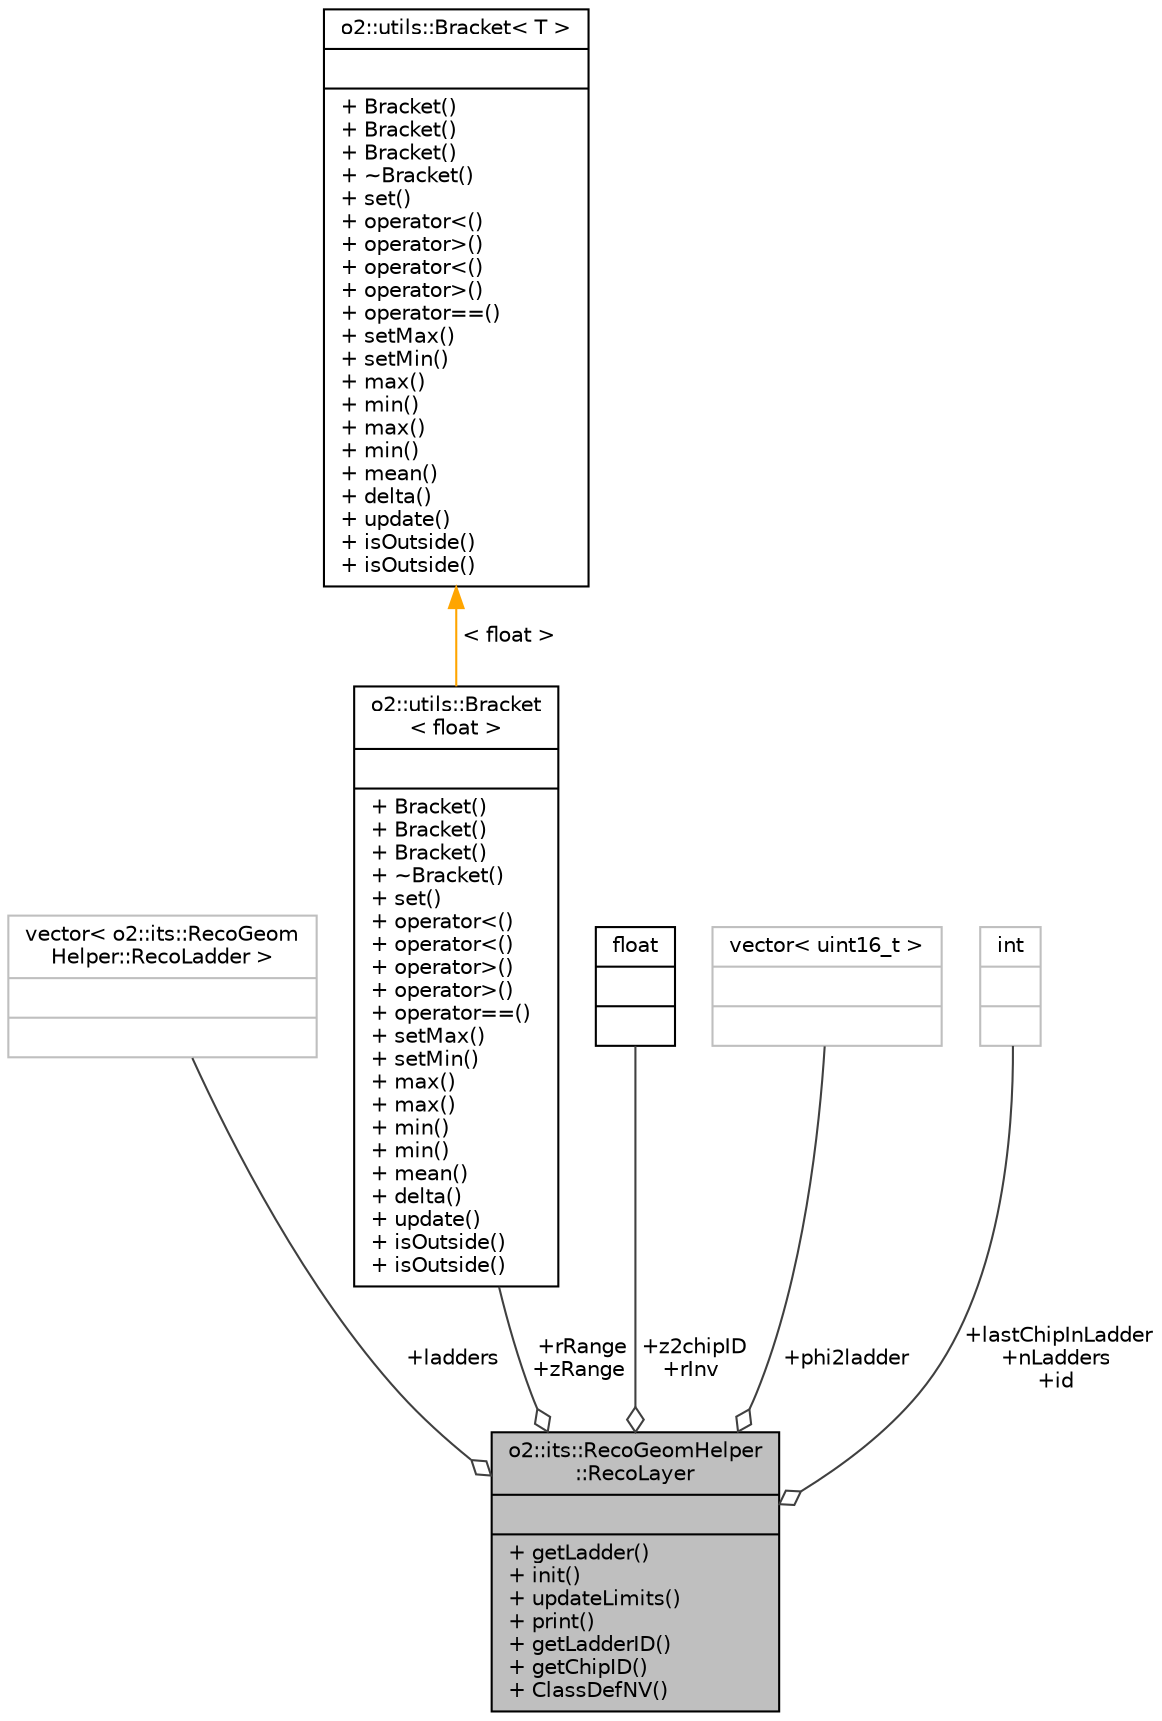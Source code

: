digraph "o2::its::RecoGeomHelper::RecoLayer"
{
 // INTERACTIVE_SVG=YES
  bgcolor="transparent";
  edge [fontname="Helvetica",fontsize="10",labelfontname="Helvetica",labelfontsize="10"];
  node [fontname="Helvetica",fontsize="10",shape=record];
  Node1 [label="{o2::its::RecoGeomHelper\l::RecoLayer\n||+ getLadder()\l+ init()\l+ updateLimits()\l+ print()\l+ getLadderID()\l+ getChipID()\l+ ClassDefNV()\l}",height=0.2,width=0.4,color="black", fillcolor="grey75", style="filled", fontcolor="black"];
  Node2 -> Node1 [color="grey25",fontsize="10",style="solid",label=" +ladders" ,arrowhead="odiamond",fontname="Helvetica"];
  Node2 [label="{vector\< o2::its::RecoGeom\lHelper::RecoLadder \>\n||}",height=0.2,width=0.4,color="grey75"];
  Node3 -> Node1 [color="grey25",fontsize="10",style="solid",label=" +rRange\n+zRange" ,arrowhead="odiamond",fontname="Helvetica"];
  Node3 [label="{o2::utils::Bracket\l\< float \>\n||+ Bracket()\l+ Bracket()\l+ Bracket()\l+ ~Bracket()\l+ set()\l+ operator\<()\l+ operator\<()\l+ operator\>()\l+ operator\>()\l+ operator==()\l+ setMax()\l+ setMin()\l+ max()\l+ max()\l+ min()\l+ min()\l+ mean()\l+ delta()\l+ update()\l+ isOutside()\l+ isOutside()\l}",height=0.2,width=0.4,color="black",URL="$df/d6b/classo2_1_1utils_1_1Bracket.html"];
  Node4 -> Node3 [dir="back",color="orange",fontsize="10",style="solid",label=" \< float \>" ,fontname="Helvetica"];
  Node4 [label="{o2::utils::Bracket\< T \>\n||+ Bracket()\l+ Bracket()\l+ Bracket()\l+ ~Bracket()\l+ set()\l+ operator\<()\l+ operator\>()\l+ operator\<()\l+ operator\>()\l+ operator==()\l+ setMax()\l+ setMin()\l+ max()\l+ min()\l+ max()\l+ min()\l+ mean()\l+ delta()\l+ update()\l+ isOutside()\l+ isOutside()\l}",height=0.2,width=0.4,color="black",URL="$df/d6b/classo2_1_1utils_1_1Bracket.html"];
  Node5 -> Node1 [color="grey25",fontsize="10",style="solid",label=" +z2chipID\n+rInv" ,arrowhead="odiamond",fontname="Helvetica"];
  Node5 [label="{float\n||}",height=0.2,width=0.4,color="black",URL="$d4/dc3/classfloat.html"];
  Node6 -> Node1 [color="grey25",fontsize="10",style="solid",label=" +phi2ladder" ,arrowhead="odiamond",fontname="Helvetica"];
  Node6 [label="{vector\< uint16_t \>\n||}",height=0.2,width=0.4,color="grey75"];
  Node7 -> Node1 [color="grey25",fontsize="10",style="solid",label=" +lastChipInLadder\n+nLadders\n+id" ,arrowhead="odiamond",fontname="Helvetica"];
  Node7 [label="{int\n||}",height=0.2,width=0.4,color="grey75"];
}
